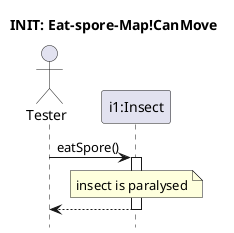 @startuml Insect-chew-mycelium/!can-move
hide footbox
title INIT: Eat-spore-Map!CanMove

actor Tester as S
participant "i1:Insect" as i1

S -> i1 : eatSpore()
activate i1
note over i1 : insect is paralysed
return

@enduml